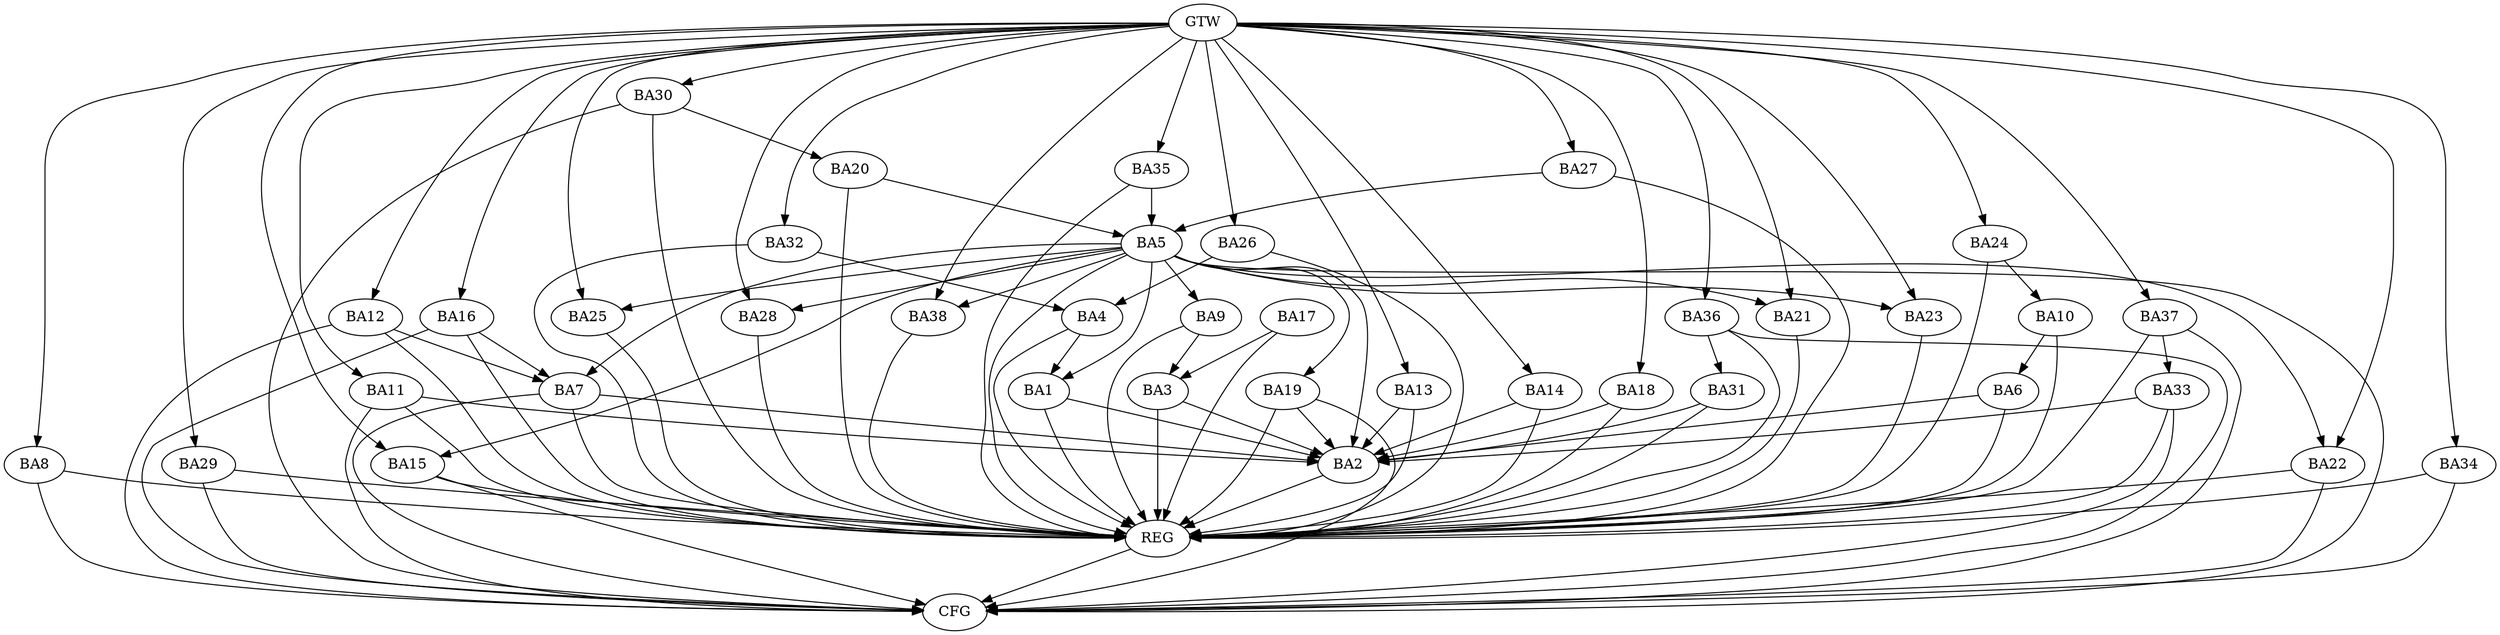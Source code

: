 strict digraph G {
  BA1 [ label="BA1" ];
  BA2 [ label="BA2" ];
  BA3 [ label="BA3" ];
  BA4 [ label="BA4" ];
  BA5 [ label="BA5" ];
  BA6 [ label="BA6" ];
  BA7 [ label="BA7" ];
  BA8 [ label="BA8" ];
  BA9 [ label="BA9" ];
  BA10 [ label="BA10" ];
  BA11 [ label="BA11" ];
  BA12 [ label="BA12" ];
  BA13 [ label="BA13" ];
  BA14 [ label="BA14" ];
  BA15 [ label="BA15" ];
  BA16 [ label="BA16" ];
  BA17 [ label="BA17" ];
  BA18 [ label="BA18" ];
  BA19 [ label="BA19" ];
  BA20 [ label="BA20" ];
  BA21 [ label="BA21" ];
  BA22 [ label="BA22" ];
  BA23 [ label="BA23" ];
  BA24 [ label="BA24" ];
  BA25 [ label="BA25" ];
  BA26 [ label="BA26" ];
  BA27 [ label="BA27" ];
  BA28 [ label="BA28" ];
  BA29 [ label="BA29" ];
  BA30 [ label="BA30" ];
  BA31 [ label="BA31" ];
  BA32 [ label="BA32" ];
  BA33 [ label="BA33" ];
  BA34 [ label="BA34" ];
  BA35 [ label="BA35" ];
  BA36 [ label="BA36" ];
  BA37 [ label="BA37" ];
  BA38 [ label="BA38" ];
  GTW [ label="GTW" ];
  REG [ label="REG" ];
  CFG [ label="CFG" ];
  BA1 -> BA2;
  BA3 -> BA2;
  BA4 -> BA1;
  BA5 -> BA2;
  BA6 -> BA2;
  BA7 -> BA2;
  BA9 -> BA3;
  BA10 -> BA6;
  BA11 -> BA2;
  BA12 -> BA7;
  BA13 -> BA2;
  BA14 -> BA2;
  BA16 -> BA7;
  BA17 -> BA3;
  BA18 -> BA2;
  BA19 -> BA2;
  BA20 -> BA5;
  BA24 -> BA10;
  BA26 -> BA4;
  BA27 -> BA5;
  BA30 -> BA20;
  BA31 -> BA2;
  BA32 -> BA4;
  BA33 -> BA2;
  BA35 -> BA5;
  BA36 -> BA31;
  BA37 -> BA33;
  GTW -> BA8;
  GTW -> BA11;
  GTW -> BA12;
  GTW -> BA13;
  GTW -> BA14;
  GTW -> BA15;
  GTW -> BA16;
  GTW -> BA18;
  GTW -> BA21;
  GTW -> BA22;
  GTW -> BA23;
  GTW -> BA24;
  GTW -> BA25;
  GTW -> BA26;
  GTW -> BA27;
  GTW -> BA28;
  GTW -> BA29;
  GTW -> BA30;
  GTW -> BA32;
  GTW -> BA34;
  GTW -> BA35;
  GTW -> BA36;
  GTW -> BA37;
  GTW -> BA38;
  BA1 -> REG;
  BA2 -> REG;
  BA3 -> REG;
  BA4 -> REG;
  BA5 -> REG;
  BA6 -> REG;
  BA7 -> REG;
  BA8 -> REG;
  BA9 -> REG;
  BA10 -> REG;
  BA11 -> REG;
  BA12 -> REG;
  BA13 -> REG;
  BA14 -> REG;
  BA15 -> REG;
  BA16 -> REG;
  BA17 -> REG;
  BA18 -> REG;
  BA19 -> REG;
  BA20 -> REG;
  BA21 -> REG;
  BA22 -> REG;
  BA23 -> REG;
  BA24 -> REG;
  BA25 -> REG;
  BA26 -> REG;
  BA27 -> REG;
  BA28 -> REG;
  BA29 -> REG;
  BA30 -> REG;
  BA31 -> REG;
  BA32 -> REG;
  BA33 -> REG;
  BA34 -> REG;
  BA35 -> REG;
  BA36 -> REG;
  BA37 -> REG;
  BA38 -> REG;
  BA37 -> CFG;
  BA36 -> CFG;
  BA12 -> CFG;
  BA16 -> CFG;
  BA30 -> CFG;
  BA11 -> CFG;
  BA19 -> CFG;
  BA5 -> CFG;
  BA15 -> CFG;
  BA22 -> CFG;
  BA34 -> CFG;
  BA29 -> CFG;
  BA7 -> CFG;
  BA8 -> CFG;
  BA33 -> CFG;
  REG -> CFG;
  BA5 -> BA23;
  BA5 -> BA28;
  BA5 -> BA15;
  BA5 -> BA9;
  BA5 -> BA19;
  BA5 -> BA25;
  BA5 -> BA21;
  BA5 -> BA22;
  BA5 -> BA7;
  BA5 -> BA38;
  BA5 -> BA1;
}
